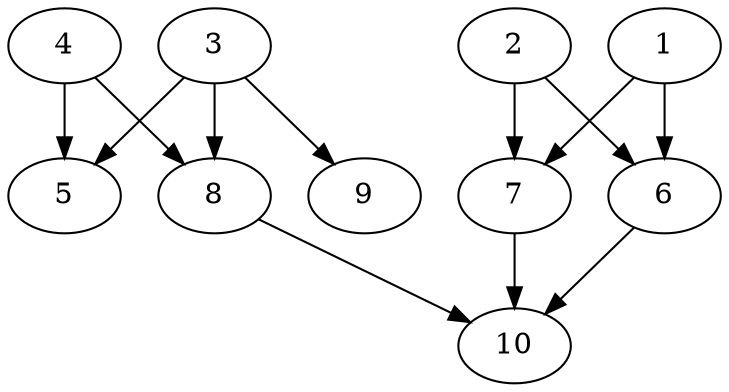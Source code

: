 // DAG automatically generated by daggen at Thu Oct  3 13:58:05 2019
// ./daggen --dot -n 10 --ccr 0.5 --fat 0.7 --regular 0.7 --density 0.6 --mindata 5242880 --maxdata 52428800 
digraph G {
  1 [size="85291008", alpha="0.09", expect_size="42645504"] 
  1 -> 6 [size ="42645504"]
  1 -> 7 [size ="42645504"]
  2 [size="63911936", alpha="0.18", expect_size="31955968"] 
  2 -> 6 [size ="31955968"]
  2 -> 7 [size ="31955968"]
  3 [size="60549120", alpha="0.13", expect_size="30274560"] 
  3 -> 5 [size ="30274560"]
  3 -> 8 [size ="30274560"]
  3 -> 9 [size ="30274560"]
  4 [size="48037888", alpha="0.16", expect_size="24018944"] 
  4 -> 5 [size ="24018944"]
  4 -> 8 [size ="24018944"]
  5 [size="69085184", alpha="0.18", expect_size="34542592"] 
  6 [size="18087936", alpha="0.07", expect_size="9043968"] 
  6 -> 10 [size ="9043968"]
  7 [size="16107520", alpha="0.05", expect_size="8053760"] 
  7 -> 10 [size ="8053760"]
  8 [size="69668864", alpha="0.20", expect_size="34834432"] 
  8 -> 10 [size ="34834432"]
  9 [size="79437824", alpha="0.19", expect_size="39718912"] 
  10 [size="13211648", alpha="0.09", expect_size="6605824"] 
}
